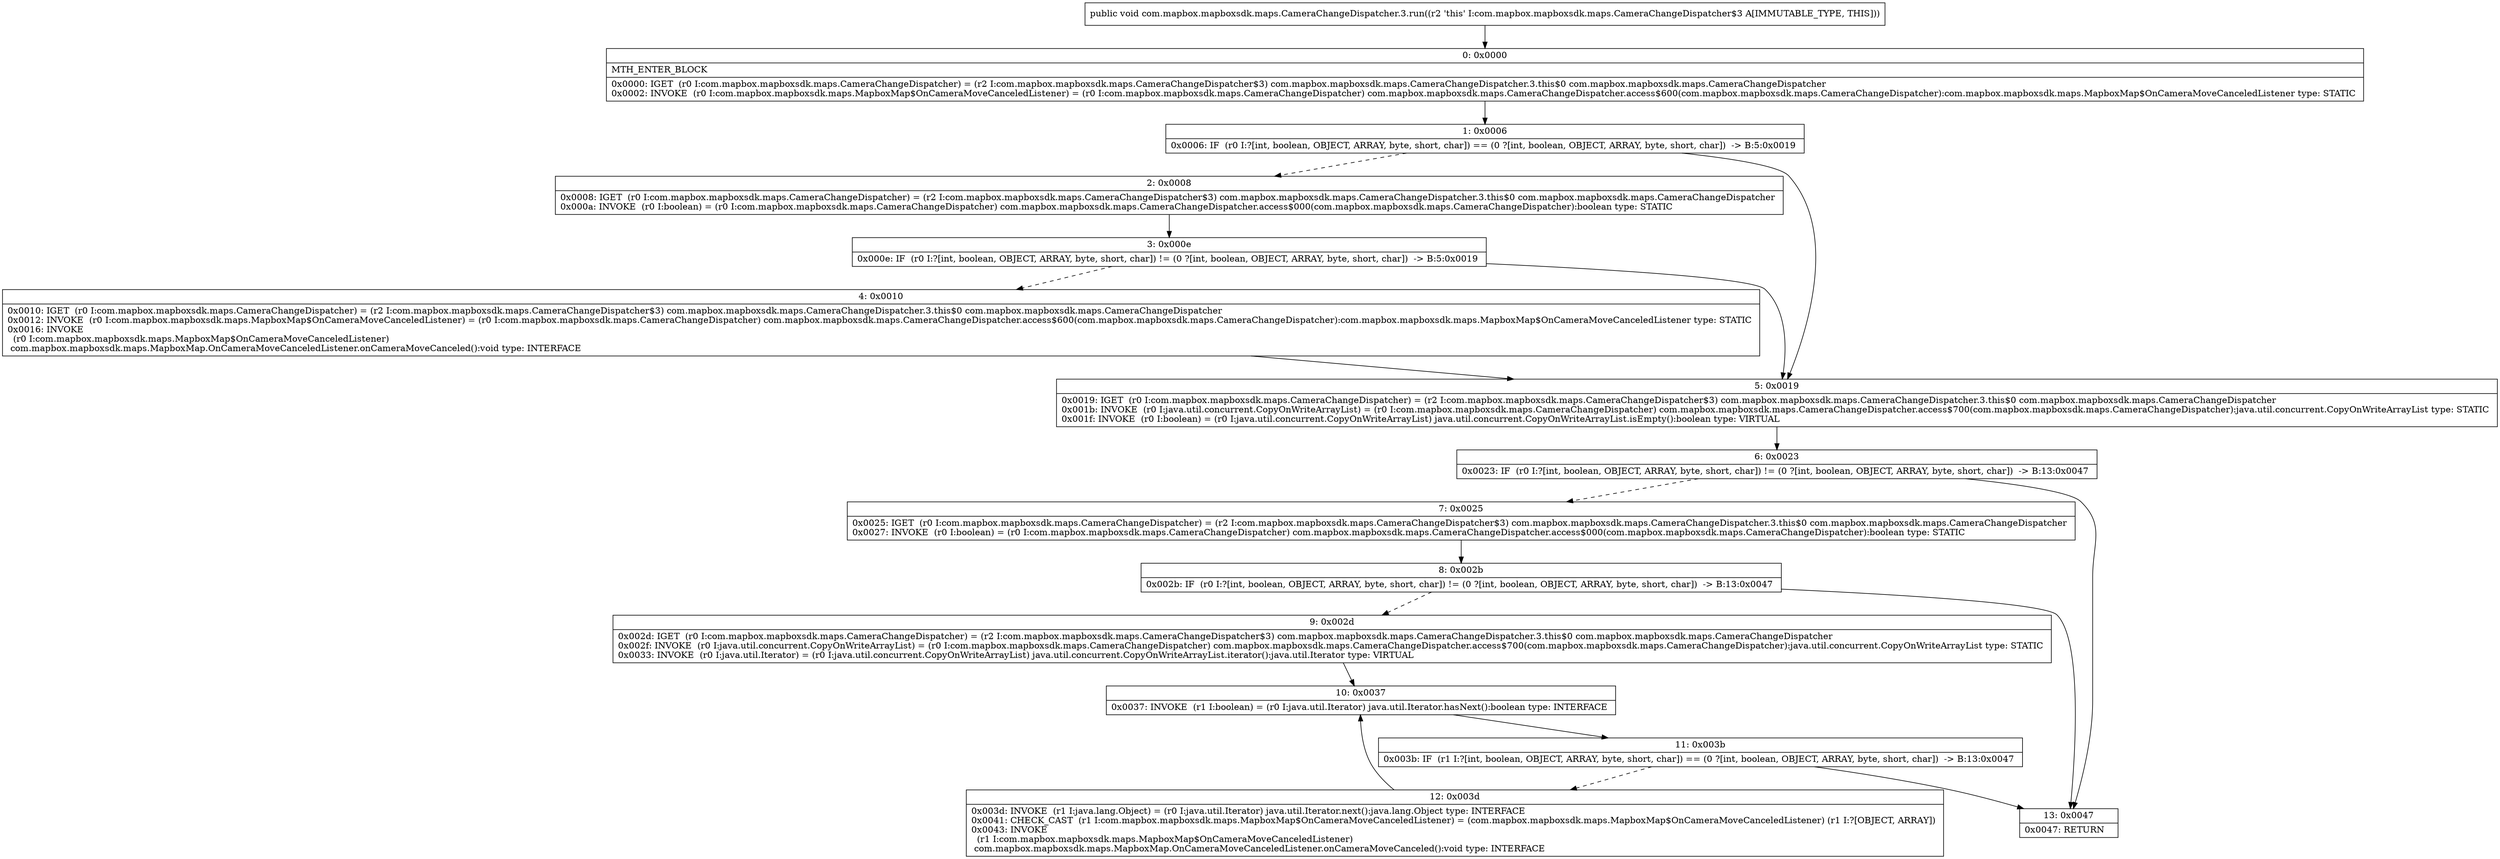 digraph "CFG forcom.mapbox.mapboxsdk.maps.CameraChangeDispatcher.3.run()V" {
Node_0 [shape=record,label="{0\:\ 0x0000|MTH_ENTER_BLOCK\l|0x0000: IGET  (r0 I:com.mapbox.mapboxsdk.maps.CameraChangeDispatcher) = (r2 I:com.mapbox.mapboxsdk.maps.CameraChangeDispatcher$3) com.mapbox.mapboxsdk.maps.CameraChangeDispatcher.3.this$0 com.mapbox.mapboxsdk.maps.CameraChangeDispatcher \l0x0002: INVOKE  (r0 I:com.mapbox.mapboxsdk.maps.MapboxMap$OnCameraMoveCanceledListener) = (r0 I:com.mapbox.mapboxsdk.maps.CameraChangeDispatcher) com.mapbox.mapboxsdk.maps.CameraChangeDispatcher.access$600(com.mapbox.mapboxsdk.maps.CameraChangeDispatcher):com.mapbox.mapboxsdk.maps.MapboxMap$OnCameraMoveCanceledListener type: STATIC \l}"];
Node_1 [shape=record,label="{1\:\ 0x0006|0x0006: IF  (r0 I:?[int, boolean, OBJECT, ARRAY, byte, short, char]) == (0 ?[int, boolean, OBJECT, ARRAY, byte, short, char])  \-\> B:5:0x0019 \l}"];
Node_2 [shape=record,label="{2\:\ 0x0008|0x0008: IGET  (r0 I:com.mapbox.mapboxsdk.maps.CameraChangeDispatcher) = (r2 I:com.mapbox.mapboxsdk.maps.CameraChangeDispatcher$3) com.mapbox.mapboxsdk.maps.CameraChangeDispatcher.3.this$0 com.mapbox.mapboxsdk.maps.CameraChangeDispatcher \l0x000a: INVOKE  (r0 I:boolean) = (r0 I:com.mapbox.mapboxsdk.maps.CameraChangeDispatcher) com.mapbox.mapboxsdk.maps.CameraChangeDispatcher.access$000(com.mapbox.mapboxsdk.maps.CameraChangeDispatcher):boolean type: STATIC \l}"];
Node_3 [shape=record,label="{3\:\ 0x000e|0x000e: IF  (r0 I:?[int, boolean, OBJECT, ARRAY, byte, short, char]) != (0 ?[int, boolean, OBJECT, ARRAY, byte, short, char])  \-\> B:5:0x0019 \l}"];
Node_4 [shape=record,label="{4\:\ 0x0010|0x0010: IGET  (r0 I:com.mapbox.mapboxsdk.maps.CameraChangeDispatcher) = (r2 I:com.mapbox.mapboxsdk.maps.CameraChangeDispatcher$3) com.mapbox.mapboxsdk.maps.CameraChangeDispatcher.3.this$0 com.mapbox.mapboxsdk.maps.CameraChangeDispatcher \l0x0012: INVOKE  (r0 I:com.mapbox.mapboxsdk.maps.MapboxMap$OnCameraMoveCanceledListener) = (r0 I:com.mapbox.mapboxsdk.maps.CameraChangeDispatcher) com.mapbox.mapboxsdk.maps.CameraChangeDispatcher.access$600(com.mapbox.mapboxsdk.maps.CameraChangeDispatcher):com.mapbox.mapboxsdk.maps.MapboxMap$OnCameraMoveCanceledListener type: STATIC \l0x0016: INVOKE  \l  (r0 I:com.mapbox.mapboxsdk.maps.MapboxMap$OnCameraMoveCanceledListener)\l com.mapbox.mapboxsdk.maps.MapboxMap.OnCameraMoveCanceledListener.onCameraMoveCanceled():void type: INTERFACE \l}"];
Node_5 [shape=record,label="{5\:\ 0x0019|0x0019: IGET  (r0 I:com.mapbox.mapboxsdk.maps.CameraChangeDispatcher) = (r2 I:com.mapbox.mapboxsdk.maps.CameraChangeDispatcher$3) com.mapbox.mapboxsdk.maps.CameraChangeDispatcher.3.this$0 com.mapbox.mapboxsdk.maps.CameraChangeDispatcher \l0x001b: INVOKE  (r0 I:java.util.concurrent.CopyOnWriteArrayList) = (r0 I:com.mapbox.mapboxsdk.maps.CameraChangeDispatcher) com.mapbox.mapboxsdk.maps.CameraChangeDispatcher.access$700(com.mapbox.mapboxsdk.maps.CameraChangeDispatcher):java.util.concurrent.CopyOnWriteArrayList type: STATIC \l0x001f: INVOKE  (r0 I:boolean) = (r0 I:java.util.concurrent.CopyOnWriteArrayList) java.util.concurrent.CopyOnWriteArrayList.isEmpty():boolean type: VIRTUAL \l}"];
Node_6 [shape=record,label="{6\:\ 0x0023|0x0023: IF  (r0 I:?[int, boolean, OBJECT, ARRAY, byte, short, char]) != (0 ?[int, boolean, OBJECT, ARRAY, byte, short, char])  \-\> B:13:0x0047 \l}"];
Node_7 [shape=record,label="{7\:\ 0x0025|0x0025: IGET  (r0 I:com.mapbox.mapboxsdk.maps.CameraChangeDispatcher) = (r2 I:com.mapbox.mapboxsdk.maps.CameraChangeDispatcher$3) com.mapbox.mapboxsdk.maps.CameraChangeDispatcher.3.this$0 com.mapbox.mapboxsdk.maps.CameraChangeDispatcher \l0x0027: INVOKE  (r0 I:boolean) = (r0 I:com.mapbox.mapboxsdk.maps.CameraChangeDispatcher) com.mapbox.mapboxsdk.maps.CameraChangeDispatcher.access$000(com.mapbox.mapboxsdk.maps.CameraChangeDispatcher):boolean type: STATIC \l}"];
Node_8 [shape=record,label="{8\:\ 0x002b|0x002b: IF  (r0 I:?[int, boolean, OBJECT, ARRAY, byte, short, char]) != (0 ?[int, boolean, OBJECT, ARRAY, byte, short, char])  \-\> B:13:0x0047 \l}"];
Node_9 [shape=record,label="{9\:\ 0x002d|0x002d: IGET  (r0 I:com.mapbox.mapboxsdk.maps.CameraChangeDispatcher) = (r2 I:com.mapbox.mapboxsdk.maps.CameraChangeDispatcher$3) com.mapbox.mapboxsdk.maps.CameraChangeDispatcher.3.this$0 com.mapbox.mapboxsdk.maps.CameraChangeDispatcher \l0x002f: INVOKE  (r0 I:java.util.concurrent.CopyOnWriteArrayList) = (r0 I:com.mapbox.mapboxsdk.maps.CameraChangeDispatcher) com.mapbox.mapboxsdk.maps.CameraChangeDispatcher.access$700(com.mapbox.mapboxsdk.maps.CameraChangeDispatcher):java.util.concurrent.CopyOnWriteArrayList type: STATIC \l0x0033: INVOKE  (r0 I:java.util.Iterator) = (r0 I:java.util.concurrent.CopyOnWriteArrayList) java.util.concurrent.CopyOnWriteArrayList.iterator():java.util.Iterator type: VIRTUAL \l}"];
Node_10 [shape=record,label="{10\:\ 0x0037|0x0037: INVOKE  (r1 I:boolean) = (r0 I:java.util.Iterator) java.util.Iterator.hasNext():boolean type: INTERFACE \l}"];
Node_11 [shape=record,label="{11\:\ 0x003b|0x003b: IF  (r1 I:?[int, boolean, OBJECT, ARRAY, byte, short, char]) == (0 ?[int, boolean, OBJECT, ARRAY, byte, short, char])  \-\> B:13:0x0047 \l}"];
Node_12 [shape=record,label="{12\:\ 0x003d|0x003d: INVOKE  (r1 I:java.lang.Object) = (r0 I:java.util.Iterator) java.util.Iterator.next():java.lang.Object type: INTERFACE \l0x0041: CHECK_CAST  (r1 I:com.mapbox.mapboxsdk.maps.MapboxMap$OnCameraMoveCanceledListener) = (com.mapbox.mapboxsdk.maps.MapboxMap$OnCameraMoveCanceledListener) (r1 I:?[OBJECT, ARRAY]) \l0x0043: INVOKE  \l  (r1 I:com.mapbox.mapboxsdk.maps.MapboxMap$OnCameraMoveCanceledListener)\l com.mapbox.mapboxsdk.maps.MapboxMap.OnCameraMoveCanceledListener.onCameraMoveCanceled():void type: INTERFACE \l}"];
Node_13 [shape=record,label="{13\:\ 0x0047|0x0047: RETURN   \l}"];
MethodNode[shape=record,label="{public void com.mapbox.mapboxsdk.maps.CameraChangeDispatcher.3.run((r2 'this' I:com.mapbox.mapboxsdk.maps.CameraChangeDispatcher$3 A[IMMUTABLE_TYPE, THIS])) }"];
MethodNode -> Node_0;
Node_0 -> Node_1;
Node_1 -> Node_2[style=dashed];
Node_1 -> Node_5;
Node_2 -> Node_3;
Node_3 -> Node_4[style=dashed];
Node_3 -> Node_5;
Node_4 -> Node_5;
Node_5 -> Node_6;
Node_6 -> Node_7[style=dashed];
Node_6 -> Node_13;
Node_7 -> Node_8;
Node_8 -> Node_9[style=dashed];
Node_8 -> Node_13;
Node_9 -> Node_10;
Node_10 -> Node_11;
Node_11 -> Node_12[style=dashed];
Node_11 -> Node_13;
Node_12 -> Node_10;
}


